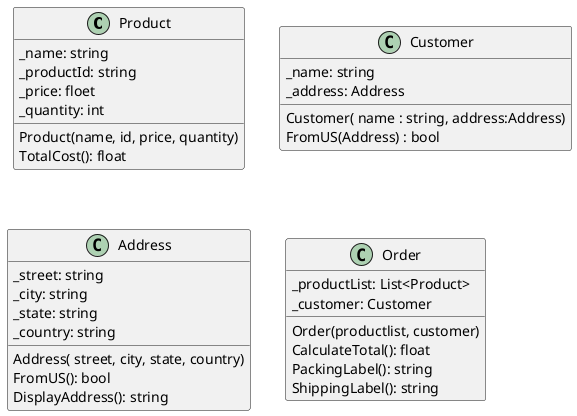 @startuml
'https://plantuml.com/class-diagram
class Product{
_name: string
_productId: string
_price: floet
_quantity: int
Product(name, id, price, quantity)
TotalCost(): float
}
class Customer {
_name: string
_address: Address
Customer( name : string, address:Address)
FromUS(Address) : bool
}
class Address {
_street: string
_city: string
_state: string
_country: string

Address( street, city, state, country)
FromUS(): bool
DisplayAddress(): string
}
class Order {
_productList: List<Product>
_customer: Customer
Order(productlist, customer)
CalculateTotal(): float
PackingLabel(): string
ShippingLabel(): string
}
@enduml
